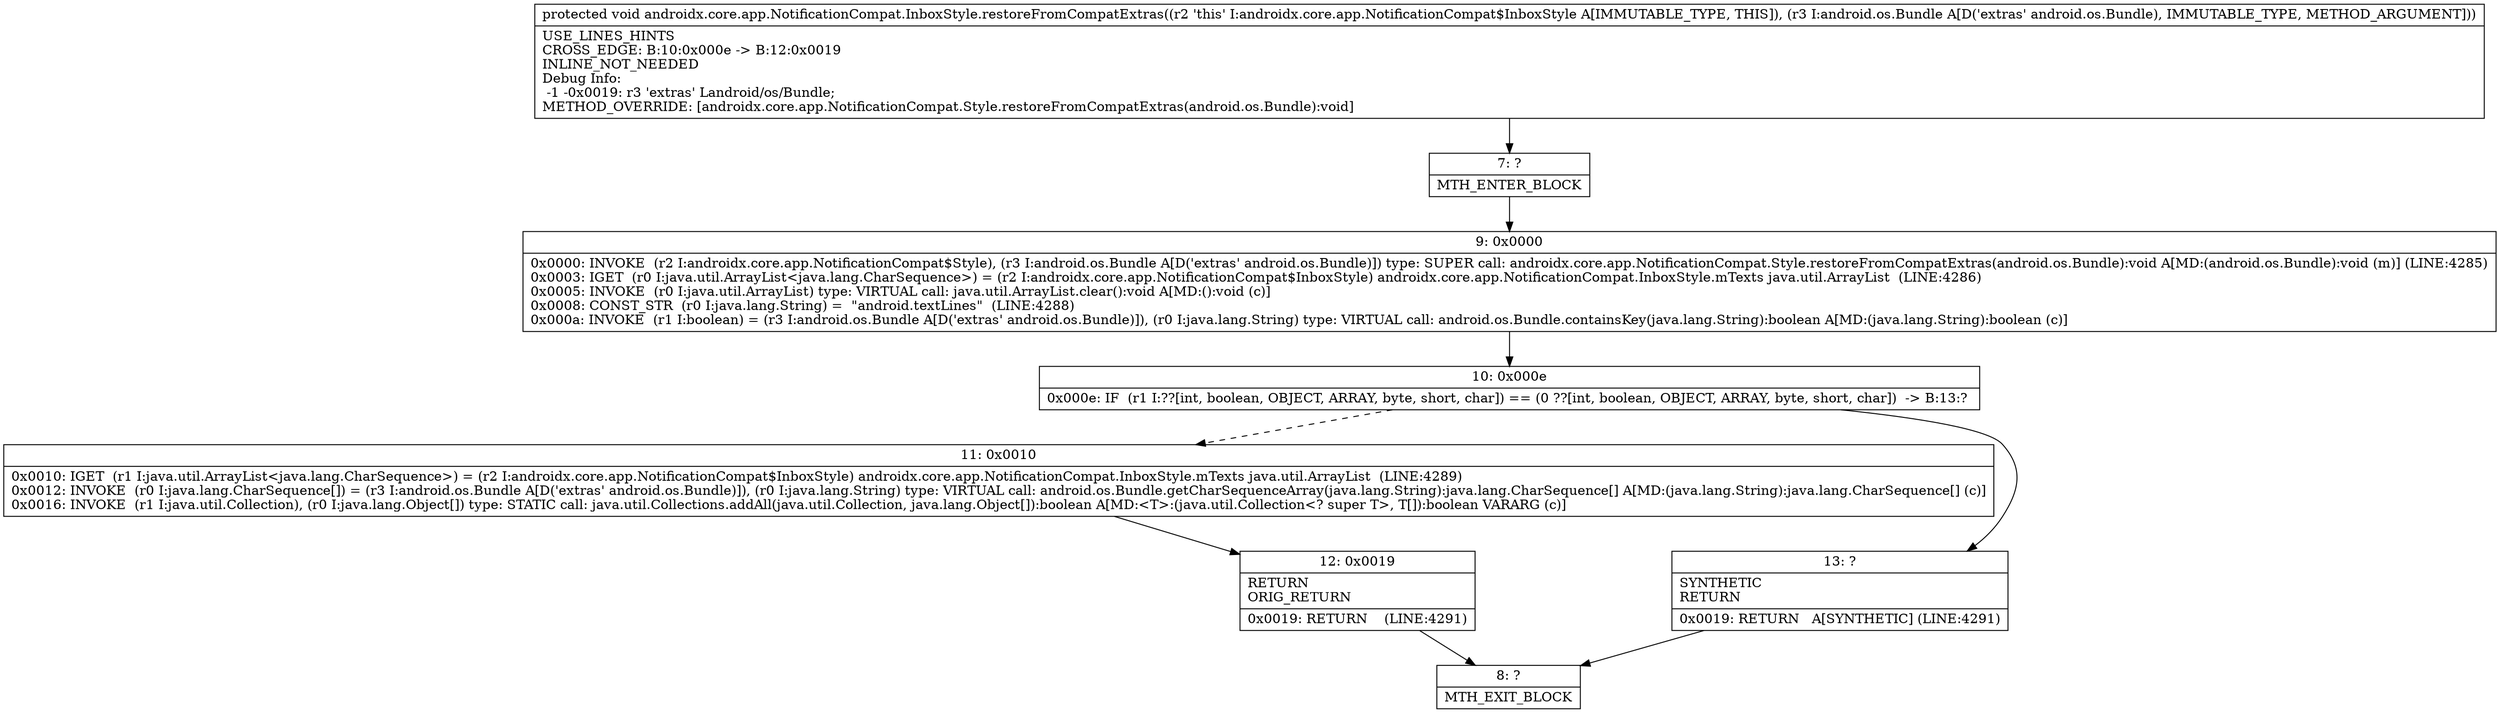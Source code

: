 digraph "CFG forandroidx.core.app.NotificationCompat.InboxStyle.restoreFromCompatExtras(Landroid\/os\/Bundle;)V" {
Node_7 [shape=record,label="{7\:\ ?|MTH_ENTER_BLOCK\l}"];
Node_9 [shape=record,label="{9\:\ 0x0000|0x0000: INVOKE  (r2 I:androidx.core.app.NotificationCompat$Style), (r3 I:android.os.Bundle A[D('extras' android.os.Bundle)]) type: SUPER call: androidx.core.app.NotificationCompat.Style.restoreFromCompatExtras(android.os.Bundle):void A[MD:(android.os.Bundle):void (m)] (LINE:4285)\l0x0003: IGET  (r0 I:java.util.ArrayList\<java.lang.CharSequence\>) = (r2 I:androidx.core.app.NotificationCompat$InboxStyle) androidx.core.app.NotificationCompat.InboxStyle.mTexts java.util.ArrayList  (LINE:4286)\l0x0005: INVOKE  (r0 I:java.util.ArrayList) type: VIRTUAL call: java.util.ArrayList.clear():void A[MD:():void (c)]\l0x0008: CONST_STR  (r0 I:java.lang.String) =  \"android.textLines\"  (LINE:4288)\l0x000a: INVOKE  (r1 I:boolean) = (r3 I:android.os.Bundle A[D('extras' android.os.Bundle)]), (r0 I:java.lang.String) type: VIRTUAL call: android.os.Bundle.containsKey(java.lang.String):boolean A[MD:(java.lang.String):boolean (c)]\l}"];
Node_10 [shape=record,label="{10\:\ 0x000e|0x000e: IF  (r1 I:??[int, boolean, OBJECT, ARRAY, byte, short, char]) == (0 ??[int, boolean, OBJECT, ARRAY, byte, short, char])  \-\> B:13:? \l}"];
Node_11 [shape=record,label="{11\:\ 0x0010|0x0010: IGET  (r1 I:java.util.ArrayList\<java.lang.CharSequence\>) = (r2 I:androidx.core.app.NotificationCompat$InboxStyle) androidx.core.app.NotificationCompat.InboxStyle.mTexts java.util.ArrayList  (LINE:4289)\l0x0012: INVOKE  (r0 I:java.lang.CharSequence[]) = (r3 I:android.os.Bundle A[D('extras' android.os.Bundle)]), (r0 I:java.lang.String) type: VIRTUAL call: android.os.Bundle.getCharSequenceArray(java.lang.String):java.lang.CharSequence[] A[MD:(java.lang.String):java.lang.CharSequence[] (c)]\l0x0016: INVOKE  (r1 I:java.util.Collection), (r0 I:java.lang.Object[]) type: STATIC call: java.util.Collections.addAll(java.util.Collection, java.lang.Object[]):boolean A[MD:\<T\>:(java.util.Collection\<? super T\>, T[]):boolean VARARG (c)]\l}"];
Node_12 [shape=record,label="{12\:\ 0x0019|RETURN\lORIG_RETURN\l|0x0019: RETURN    (LINE:4291)\l}"];
Node_8 [shape=record,label="{8\:\ ?|MTH_EXIT_BLOCK\l}"];
Node_13 [shape=record,label="{13\:\ ?|SYNTHETIC\lRETURN\l|0x0019: RETURN   A[SYNTHETIC] (LINE:4291)\l}"];
MethodNode[shape=record,label="{protected void androidx.core.app.NotificationCompat.InboxStyle.restoreFromCompatExtras((r2 'this' I:androidx.core.app.NotificationCompat$InboxStyle A[IMMUTABLE_TYPE, THIS]), (r3 I:android.os.Bundle A[D('extras' android.os.Bundle), IMMUTABLE_TYPE, METHOD_ARGUMENT]))  | USE_LINES_HINTS\lCROSS_EDGE: B:10:0x000e \-\> B:12:0x0019\lINLINE_NOT_NEEDED\lDebug Info:\l  \-1 \-0x0019: r3 'extras' Landroid\/os\/Bundle;\lMETHOD_OVERRIDE: [androidx.core.app.NotificationCompat.Style.restoreFromCompatExtras(android.os.Bundle):void]\l}"];
MethodNode -> Node_7;Node_7 -> Node_9;
Node_9 -> Node_10;
Node_10 -> Node_11[style=dashed];
Node_10 -> Node_13;
Node_11 -> Node_12;
Node_12 -> Node_8;
Node_13 -> Node_8;
}

